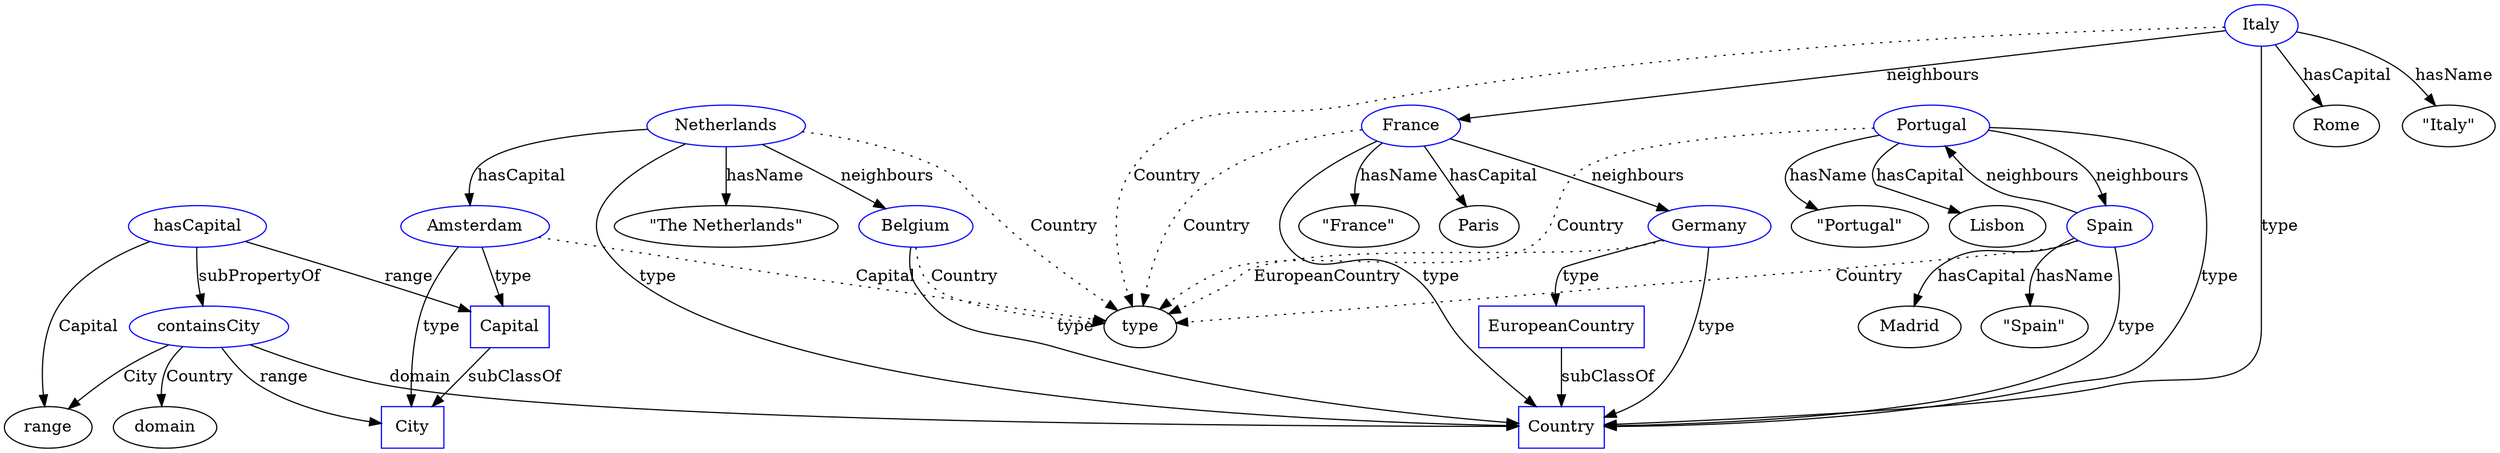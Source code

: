 strict digraph {
	graph [dpi=50]
	hasCapital -> Capital [label=range]
	France -> "\"France\"" [label=hasName]
	Netherlands -> Amsterdam [label=hasCapital]
	EuropeanCountry -> Country [label=subClassOf]
	Portugal -> Spain [label=neighbours]
	Italy -> Country [label=type]
	Amsterdam -> Capital [label=type]
	Spain -> "\"Spain\"" [label=hasName]
	Belgium -> Country [label=type]
	Italy -> Rome [label=hasCapital]
	containsCity -> Country [label=domain]
	Germany -> EuropeanCountry [label=type]
	Italy -> "\"Italy\"" [label=hasName]
	France -> Germany [label=neighbours]
	Portugal -> "\"Portugal\"" [label=hasName]
	Netherlands -> Country [label=type]
	France -> Country [label=type]
	Spain -> Country [label=type]
	Spain -> Madrid [label=hasCapital]
	Netherlands -> "\"The Netherlands\"" [label=hasName]
	Spain -> Portugal [label=neighbours]
	Portugal -> Country [label=type]
	France -> Paris [label=hasCapital]
	containsCity -> City [label=range]
	Portugal -> Lisbon [label=hasCapital]
	hasCapital -> containsCity [label=subPropertyOf]
	Netherlands -> Belgium [label=neighbours]
	Italy -> France [label=neighbours]
	Capital -> City [label=subClassOf]
	hasCapital [color=blue]
	Capital [color=blue shape=rectangle]
	hasCapital -> range [label=Capital]
	France [color=blue]
	Netherlands [color=blue]
	EuropeanCountry [color=blue]
	Portugal [color=blue]
	Italy [color=blue]
	Country [color=blue shape=rectangle]
	Italy -> type [label=Country style=dotted]
	Amsterdam [color=blue]
	Capital [color=blue shape=rectangle]
	Amsterdam -> type [label=Capital style=dotted]
	Spain [color=blue]
	Belgium [color=blue]
	Country [color=blue shape=rectangle]
	Belgium -> type [label=Country style=dotted]
	Italy [color=blue]
	containsCity [color=blue]
	Country [color=blue shape=rectangle]
	containsCity -> domain [label=Country]
	Germany [color=blue]
	EuropeanCountry [color=blue shape=rectangle]
	Germany -> type [label=EuropeanCountry style=dotted]
	Italy [color=blue]
	France [color=blue]
	Portugal [color=blue]
	Netherlands [color=blue]
	Country [color=blue shape=rectangle]
	Netherlands -> type [label=Country style=dotted]
	France [color=blue]
	Country [color=blue shape=rectangle]
	France -> type [label=Country style=dotted]
	Spain [color=blue]
	Country [color=blue shape=rectangle]
	Spain -> type [label=Country style=dotted]
	Spain [color=blue]
	Netherlands [color=blue]
	Spain [color=blue]
	Portugal [color=blue]
	Country [color=blue shape=rectangle]
	Portugal -> type [label=Country style=dotted]
	France [color=blue]
	containsCity [color=blue]
	City [color=blue shape=rectangle]
	containsCity -> range [label=City]
	Portugal [color=blue]
	hasCapital [color=blue]
	Netherlands [color=blue]
	Italy [color=blue]
	Capital [color=blue]
	Amsterdam -> City [label=type]
	Germany -> Country [label=type]
	Amsterdam -> City [label=type]
	Germany -> Country [label=type]
}
